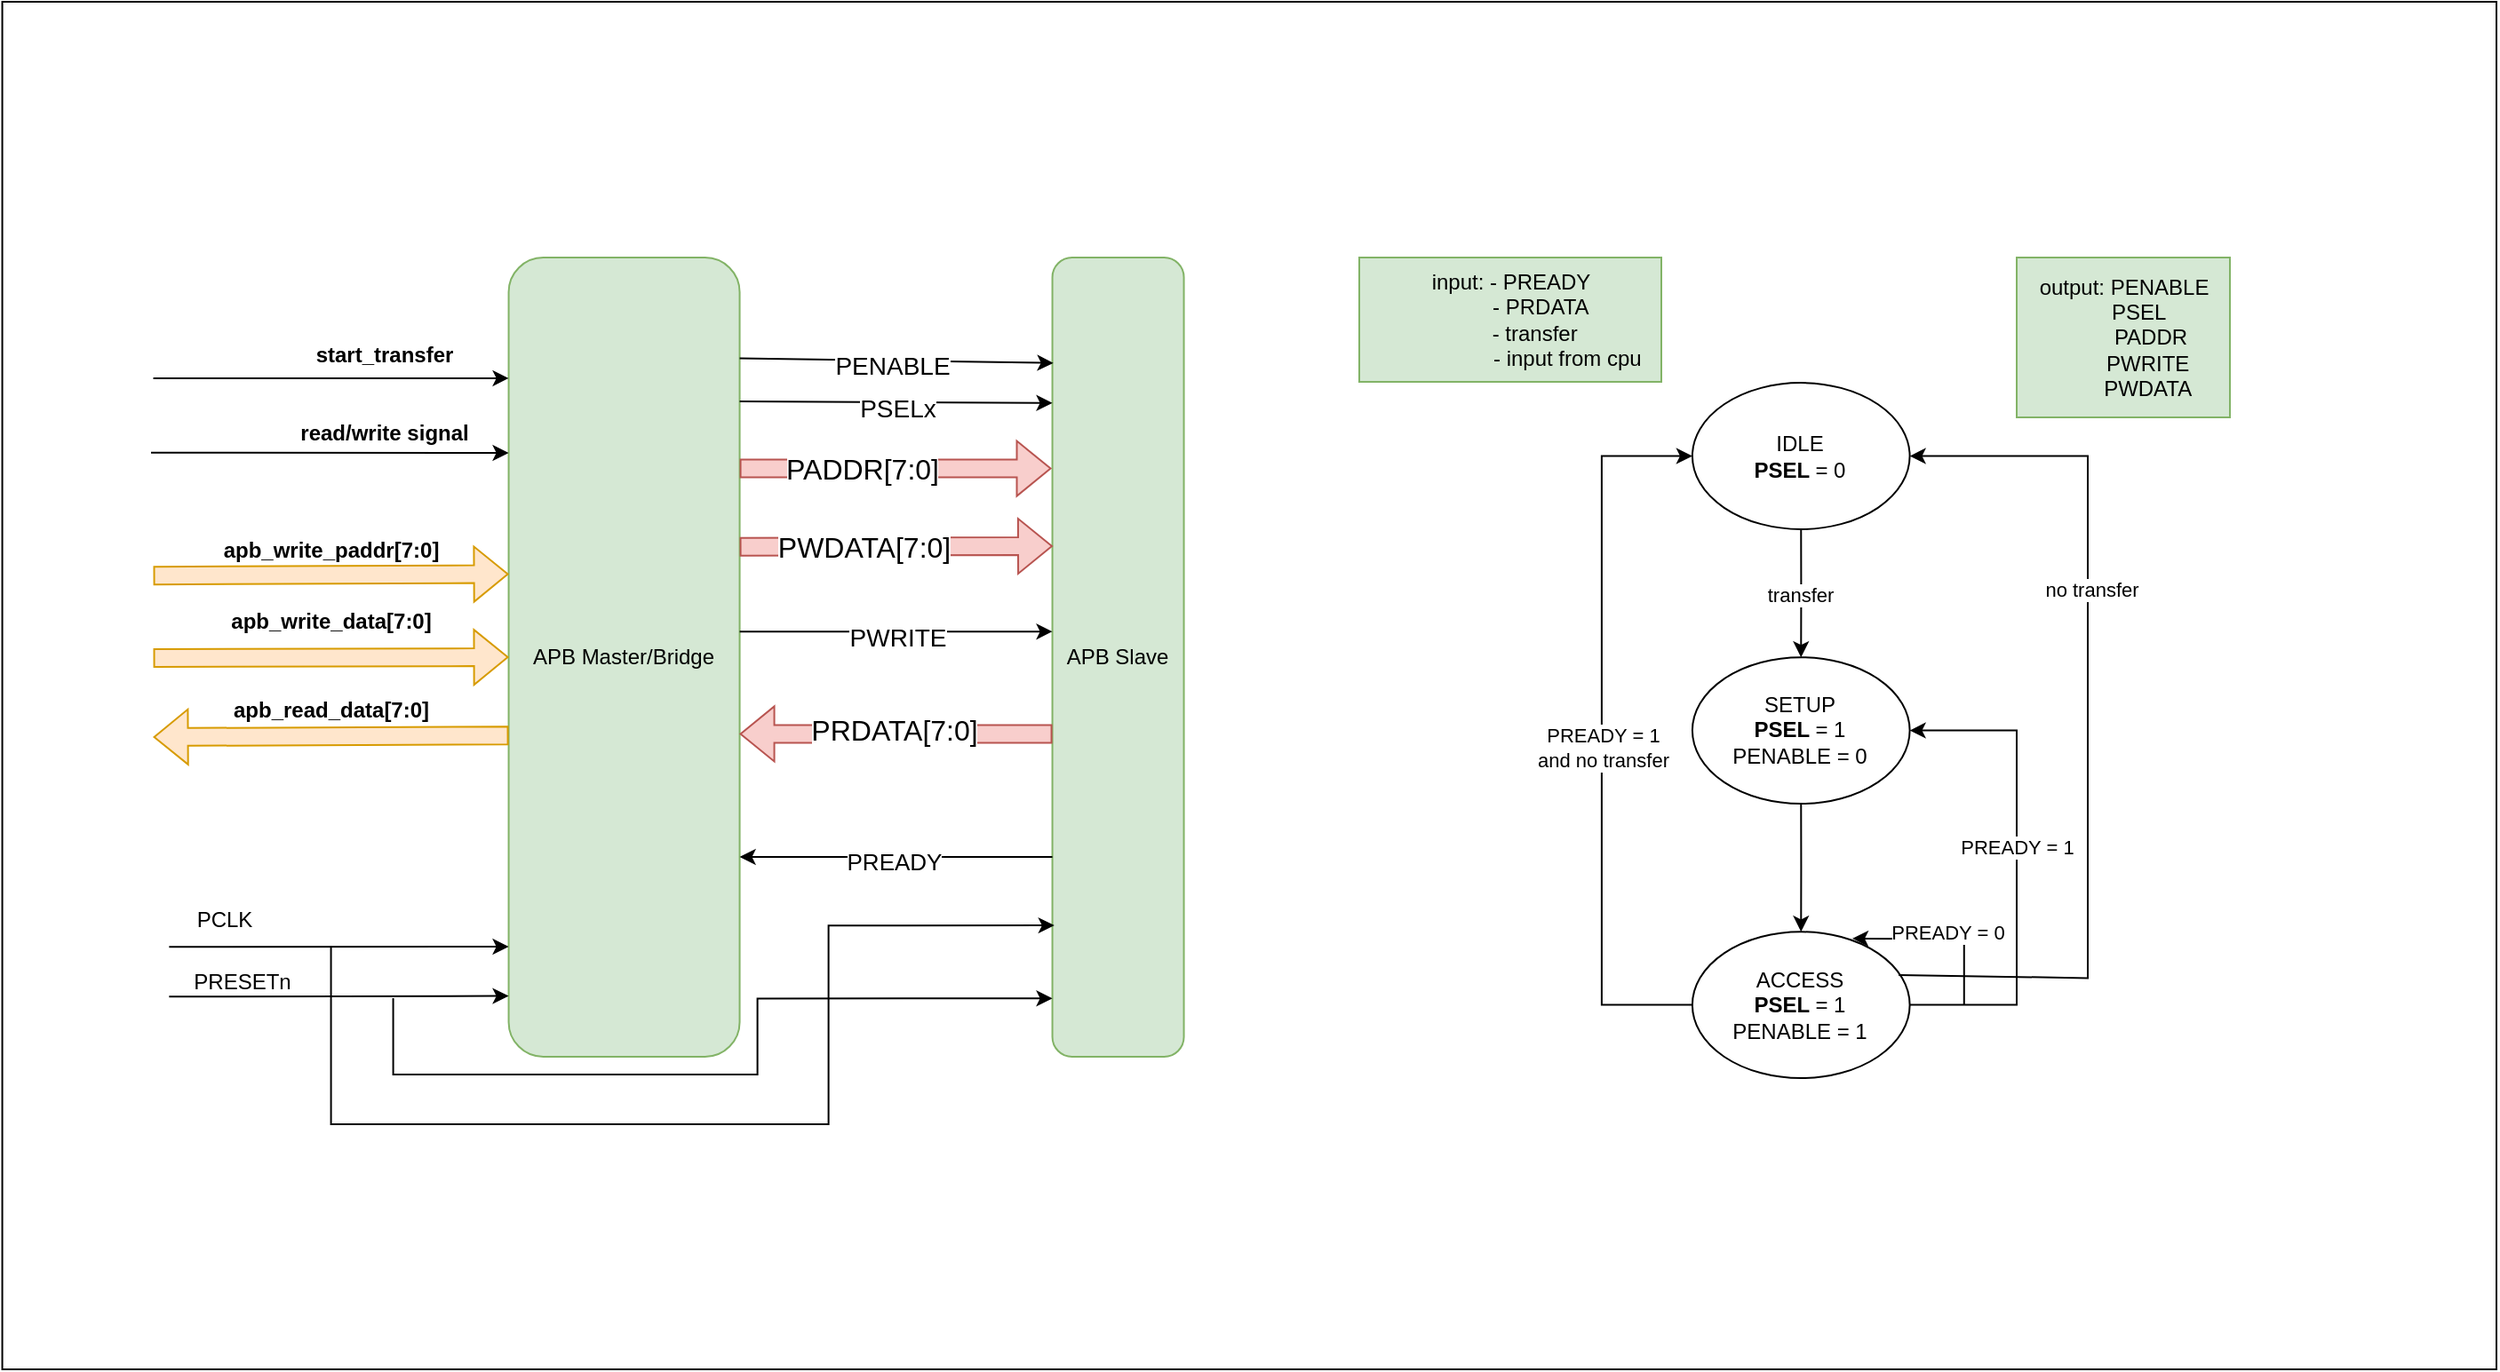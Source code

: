 <mxfile version="22.1.18" type="device">
  <diagram name="Page-1" id="541V8Yv5ErWwA4qg_p3x">
    <mxGraphModel dx="2537" dy="3193" grid="1" gridSize="10" guides="1" tooltips="1" connect="1" arrows="1" fold="1" page="1" pageScale="1" pageWidth="850" pageHeight="1100" math="0" shadow="0">
      <root>
        <mxCell id="0" />
        <mxCell id="1" parent="0" />
        <mxCell id="bLicjZ9HQsil1hE2gALP-168" value="" style="rounded=0;whiteSpace=wrap;html=1;" parent="1" vertex="1">
          <mxGeometry x="-313.72" y="-1470" width="1403.72" height="770" as="geometry" />
        </mxCell>
        <mxCell id="bLicjZ9HQsil1hE2gALP-135" value="APB Master/Bridge" style="rounded=1;whiteSpace=wrap;html=1;fillColor=#d5e8d4;strokeColor=#82b366;" parent="1" vertex="1">
          <mxGeometry x="-28.72" y="-1326" width="130" height="450" as="geometry" />
        </mxCell>
        <mxCell id="bLicjZ9HQsil1hE2gALP-136" value="APB Slave" style="rounded=1;whiteSpace=wrap;html=1;fillColor=#d5e8d4;strokeColor=#82b366;" parent="1" vertex="1">
          <mxGeometry x="277.28" y="-1326" width="74" height="450" as="geometry" />
        </mxCell>
        <mxCell id="bLicjZ9HQsil1hE2gALP-137" value="" style="endArrow=classic;html=1;rounded=0;exitX=1;exitY=0.126;exitDx=0;exitDy=0;exitPerimeter=0;entryX=0.007;entryY=0.132;entryDx=0;entryDy=0;entryPerimeter=0;" parent="1" source="bLicjZ9HQsil1hE2gALP-135" target="bLicjZ9HQsil1hE2gALP-136" edge="1">
          <mxGeometry width="50" height="50" relative="1" as="geometry">
            <mxPoint x="191.28" y="-1036" as="sourcePoint" />
            <mxPoint x="241.28" y="-1086" as="targetPoint" />
          </mxGeometry>
        </mxCell>
        <mxCell id="bLicjZ9HQsil1hE2gALP-138" value="PENABLE" style="edgeLabel;html=1;align=center;verticalAlign=middle;resizable=0;points=[];fontSize=14;" parent="bLicjZ9HQsil1hE2gALP-137" vertex="1" connectable="0">
          <mxGeometry x="-0.171" y="-3" relative="1" as="geometry">
            <mxPoint x="13" as="offset" />
          </mxGeometry>
        </mxCell>
        <mxCell id="bLicjZ9HQsil1hE2gALP-139" value="" style="endArrow=classic;html=1;rounded=0;exitX=1;exitY=0.18;exitDx=0;exitDy=0;exitPerimeter=0;entryX=0;entryY=0.182;entryDx=0;entryDy=0;entryPerimeter=0;" parent="1" source="bLicjZ9HQsil1hE2gALP-135" target="bLicjZ9HQsil1hE2gALP-136" edge="1">
          <mxGeometry width="50" height="50" relative="1" as="geometry">
            <mxPoint x="121.28" y="-1236" as="sourcePoint" />
            <mxPoint x="572.28" y="-1233" as="targetPoint" />
          </mxGeometry>
        </mxCell>
        <mxCell id="bLicjZ9HQsil1hE2gALP-140" value="PSELx" style="edgeLabel;html=1;align=center;verticalAlign=middle;resizable=0;points=[];fontSize=14;" parent="bLicjZ9HQsil1hE2gALP-139" vertex="1" connectable="0">
          <mxGeometry x="-0.171" y="-3" relative="1" as="geometry">
            <mxPoint x="15" as="offset" />
          </mxGeometry>
        </mxCell>
        <mxCell id="bLicjZ9HQsil1hE2gALP-141" value="" style="shape=flexArrow;endArrow=classic;html=1;rounded=0;exitX=1;exitY=0.264;exitDx=0;exitDy=0;exitPerimeter=0;entryX=-0.007;entryY=0.264;entryDx=0;entryDy=0;entryPerimeter=0;fillColor=#f8cecc;strokeColor=#b85450;" parent="1" source="bLicjZ9HQsil1hE2gALP-135" target="bLicjZ9HQsil1hE2gALP-136" edge="1">
          <mxGeometry width="50" height="50" relative="1" as="geometry">
            <mxPoint x="191.28" y="-1036" as="sourcePoint" />
            <mxPoint x="241.28" y="-1086" as="targetPoint" />
          </mxGeometry>
        </mxCell>
        <mxCell id="bLicjZ9HQsil1hE2gALP-142" value="PADDR[7:0]" style="edgeLabel;html=1;align=center;verticalAlign=middle;resizable=0;points=[];rotation=0;fontSize=16;" parent="bLicjZ9HQsil1hE2gALP-141" vertex="1" connectable="0">
          <mxGeometry x="-0.038" y="-1" relative="1" as="geometry">
            <mxPoint x="-16" y="-1" as="offset" />
          </mxGeometry>
        </mxCell>
        <mxCell id="bLicjZ9HQsil1hE2gALP-143" value="" style="shape=flexArrow;endArrow=classic;html=1;rounded=0;exitX=1;exitY=0.362;exitDx=0;exitDy=0;exitPerimeter=0;entryX=0.003;entryY=0.361;entryDx=0;entryDy=0;entryPerimeter=0;fillColor=#f8cecc;strokeColor=#b85450;" parent="1" target="bLicjZ9HQsil1hE2gALP-136" edge="1">
          <mxGeometry width="50" height="50" relative="1" as="geometry">
            <mxPoint x="101.28" y="-1163.1" as="sourcePoint" />
            <mxPoint x="561.28" y="-1163.1" as="targetPoint" />
          </mxGeometry>
        </mxCell>
        <mxCell id="bLicjZ9HQsil1hE2gALP-144" value="PWDATA[7:0]" style="edgeLabel;html=1;align=center;verticalAlign=middle;resizable=0;points=[];rotation=0;fontSize=16;" parent="bLicjZ9HQsil1hE2gALP-143" vertex="1" connectable="0">
          <mxGeometry x="-0.038" y="-1" relative="1" as="geometry">
            <mxPoint x="-16" y="-1" as="offset" />
          </mxGeometry>
        </mxCell>
        <mxCell id="bLicjZ9HQsil1hE2gALP-145" value="" style="endArrow=classic;html=1;rounded=0;exitX=1;exitY=0.468;exitDx=0;exitDy=0;exitPerimeter=0;entryX=0;entryY=0.468;entryDx=0;entryDy=0;entryPerimeter=0;" parent="1" source="bLicjZ9HQsil1hE2gALP-135" target="bLicjZ9HQsil1hE2gALP-136" edge="1">
          <mxGeometry width="50" height="50" relative="1" as="geometry">
            <mxPoint x="111.28" y="-1096" as="sourcePoint" />
            <mxPoint x="562.28" y="-1093" as="targetPoint" />
          </mxGeometry>
        </mxCell>
        <mxCell id="bLicjZ9HQsil1hE2gALP-146" value="PWRITE" style="edgeLabel;html=1;align=center;verticalAlign=middle;resizable=0;points=[];fontSize=14;" parent="bLicjZ9HQsil1hE2gALP-145" vertex="1" connectable="0">
          <mxGeometry x="-0.171" y="-3" relative="1" as="geometry">
            <mxPoint x="15" as="offset" />
          </mxGeometry>
        </mxCell>
        <mxCell id="bLicjZ9HQsil1hE2gALP-147" value="" style="shape=flexArrow;endArrow=classic;html=1;rounded=0;exitX=0;exitY=0.596;exitDx=0;exitDy=0;exitPerimeter=0;entryX=1;entryY=0.596;entryDx=0;entryDy=0;entryPerimeter=0;fillColor=#f8cecc;strokeColor=#b85450;" parent="1" source="bLicjZ9HQsil1hE2gALP-136" target="bLicjZ9HQsil1hE2gALP-135" edge="1">
          <mxGeometry width="50" height="50" relative="1" as="geometry">
            <mxPoint x="121.28" y="-966" as="sourcePoint" />
            <mxPoint x="571.28" y="-966" as="targetPoint" />
          </mxGeometry>
        </mxCell>
        <mxCell id="bLicjZ9HQsil1hE2gALP-148" value="PRDATA[7:0]" style="edgeLabel;html=1;align=center;verticalAlign=middle;resizable=0;points=[];rotation=0;fontSize=16;" parent="bLicjZ9HQsil1hE2gALP-147" vertex="1" connectable="0">
          <mxGeometry x="-0.038" y="-1" relative="1" as="geometry">
            <mxPoint x="-5" y="-1" as="offset" />
          </mxGeometry>
        </mxCell>
        <mxCell id="bLicjZ9HQsil1hE2gALP-149" value="" style="endArrow=classic;html=1;rounded=0;exitX=0;exitY=0.75;exitDx=0;exitDy=0;entryX=1;entryY=0.75;entryDx=0;entryDy=0;" parent="1" source="bLicjZ9HQsil1hE2gALP-136" target="bLicjZ9HQsil1hE2gALP-135" edge="1">
          <mxGeometry width="50" height="50" relative="1" as="geometry">
            <mxPoint x="301.28" y="-926" as="sourcePoint" />
            <mxPoint x="351.28" y="-976" as="targetPoint" />
          </mxGeometry>
        </mxCell>
        <mxCell id="bLicjZ9HQsil1hE2gALP-150" value="&lt;font style=&quot;font-size: 13px;&quot;&gt;PREADY&lt;/font&gt;" style="edgeLabel;html=1;align=center;verticalAlign=middle;resizable=0;points=[];" parent="bLicjZ9HQsil1hE2gALP-149" vertex="1" connectable="0">
          <mxGeometry x="0.116" y="2" relative="1" as="geometry">
            <mxPoint x="8" as="offset" />
          </mxGeometry>
        </mxCell>
        <mxCell id="bLicjZ9HQsil1hE2gALP-151" value="" style="endArrow=classic;html=1;rounded=0;entryX=0;entryY=0.924;entryDx=0;entryDy=0;entryPerimeter=0;exitX=0.053;exitY=0.666;exitDx=0;exitDy=0;exitPerimeter=0;" parent="1" target="bLicjZ9HQsil1hE2gALP-135" edge="1">
          <mxGeometry width="50" height="50" relative="1" as="geometry">
            <mxPoint x="-219.83" y="-909.84" as="sourcePoint" />
            <mxPoint x="241.28" y="-1086" as="targetPoint" />
          </mxGeometry>
        </mxCell>
        <mxCell id="bLicjZ9HQsil1hE2gALP-152" style="edgeStyle=orthogonalEdgeStyle;rounded=0;orthogonalLoop=1;jettySize=auto;html=1;entryX=0;entryY=0.927;entryDx=0;entryDy=0;entryPerimeter=0;" parent="1" target="bLicjZ9HQsil1hE2gALP-136" edge="1">
          <mxGeometry relative="1" as="geometry">
            <Array as="points">
              <mxPoint x="-93.72" y="-866" />
              <mxPoint x="111.28" y="-866" />
              <mxPoint x="111.28" y="-909" />
            </Array>
            <mxPoint x="-93.72" y="-909" as="sourcePoint" />
          </mxGeometry>
        </mxCell>
        <mxCell id="bLicjZ9HQsil1hE2gALP-153" value="" style="endArrow=classic;html=1;rounded=0;entryX=0;entryY=0.151;entryDx=0;entryDy=0;entryPerimeter=0;endSize=6;" parent="1" target="bLicjZ9HQsil1hE2gALP-135" edge="1">
          <mxGeometry width="50" height="50" relative="1" as="geometry">
            <mxPoint x="-228.72" y="-1258" as="sourcePoint" />
            <mxPoint x="-78.72" y="-1306" as="targetPoint" />
          </mxGeometry>
        </mxCell>
        <mxCell id="bLicjZ9HQsil1hE2gALP-154" value="&lt;b&gt;start_transfer&lt;/b&gt;" style="text;html=1;align=center;verticalAlign=middle;resizable=0;points=[];autosize=1;strokeColor=none;fillColor=none;" parent="1" vertex="1">
          <mxGeometry x="-148.72" y="-1286" width="100" height="30" as="geometry" />
        </mxCell>
        <mxCell id="bLicjZ9HQsil1hE2gALP-155" value="" style="endArrow=classic;html=1;rounded=0;entryX=0;entryY=0.151;entryDx=0;entryDy=0;entryPerimeter=0;exitX=0.044;exitY=0.263;exitDx=0;exitDy=0;exitPerimeter=0;" parent="1" edge="1">
          <mxGeometry width="50" height="50" relative="1" as="geometry">
            <mxPoint x="-230.0" y="-1216.12" as="sourcePoint" />
            <mxPoint x="-28.72" y="-1216" as="targetPoint" />
          </mxGeometry>
        </mxCell>
        <mxCell id="bLicjZ9HQsil1hE2gALP-156" value="&lt;b&gt;read/write signal&lt;/b&gt;" style="text;html=1;align=center;verticalAlign=middle;resizable=0;points=[];autosize=1;strokeColor=none;fillColor=none;" parent="1" vertex="1">
          <mxGeometry x="-158.72" y="-1242" width="120" height="30" as="geometry" />
        </mxCell>
        <mxCell id="bLicjZ9HQsil1hE2gALP-157" value="" style="shape=flexArrow;endArrow=classic;html=1;rounded=0;entryX=0;entryY=0.396;entryDx=0;entryDy=0;entryPerimeter=0;exitX=1;exitY=0.398;exitDx=0;exitDy=0;exitPerimeter=0;fillColor=#ffe6cc;strokeColor=#d79b00;" parent="1" target="bLicjZ9HQsil1hE2gALP-135" edge="1">
          <mxGeometry width="50" height="50" relative="1" as="geometry">
            <mxPoint x="-228.72" y="-1146.9" as="sourcePoint" />
            <mxPoint x="-178.72" y="-1166" as="targetPoint" />
          </mxGeometry>
        </mxCell>
        <mxCell id="bLicjZ9HQsil1hE2gALP-158" value="" style="shape=flexArrow;endArrow=classic;html=1;rounded=0;entryX=0;entryY=0.5;entryDx=0;entryDy=0;exitX=1;exitY=0.398;exitDx=0;exitDy=0;exitPerimeter=0;fillColor=#ffe6cc;strokeColor=#d79b00;" parent="1" target="bLicjZ9HQsil1hE2gALP-135" edge="1">
          <mxGeometry width="50" height="50" relative="1" as="geometry">
            <mxPoint x="-228.72" y="-1100.5" as="sourcePoint" />
            <mxPoint x="-28.72" y="-1101.5" as="targetPoint" />
          </mxGeometry>
        </mxCell>
        <mxCell id="bLicjZ9HQsil1hE2gALP-159" value="" style="shape=flexArrow;endArrow=classic;html=1;rounded=0;exitX=0;exitY=0.598;exitDx=0;exitDy=0;exitPerimeter=0;fillColor=#ffe6cc;strokeColor=#d79b00;" parent="1" source="bLicjZ9HQsil1hE2gALP-135" edge="1">
          <mxGeometry width="50" height="50" relative="1" as="geometry">
            <mxPoint x="-278.72" y="-1055.5" as="sourcePoint" />
            <mxPoint x="-228.72" y="-1056" as="targetPoint" />
          </mxGeometry>
        </mxCell>
        <mxCell id="bLicjZ9HQsil1hE2gALP-160" value="&lt;b&gt;apb_write_paddr[7:0]&lt;/b&gt;" style="text;html=1;align=center;verticalAlign=middle;resizable=0;points=[];autosize=1;strokeColor=none;fillColor=none;" parent="1" vertex="1">
          <mxGeometry x="-198.72" y="-1176" width="140" height="30" as="geometry" />
        </mxCell>
        <mxCell id="bLicjZ9HQsil1hE2gALP-161" value="&lt;b&gt;apb_write_data[7:0]&lt;/b&gt;" style="text;html=1;align=center;verticalAlign=middle;resizable=0;points=[];autosize=1;strokeColor=none;fillColor=none;" parent="1" vertex="1">
          <mxGeometry x="-198.72" y="-1136" width="140" height="30" as="geometry" />
        </mxCell>
        <mxCell id="bLicjZ9HQsil1hE2gALP-162" value="&lt;b&gt;apb_read_data[7:0]&lt;/b&gt;" style="text;html=1;align=center;verticalAlign=middle;resizable=0;points=[];autosize=1;strokeColor=none;fillColor=none;" parent="1" vertex="1">
          <mxGeometry x="-193.72" y="-1086" width="130" height="30" as="geometry" />
        </mxCell>
        <mxCell id="bLicjZ9HQsil1hE2gALP-163" value="PCLK" style="text;html=1;align=center;verticalAlign=middle;resizable=0;points=[];autosize=1;strokeColor=none;fillColor=none;" parent="1" vertex="1">
          <mxGeometry x="-213.72" y="-968" width="50" height="30" as="geometry" />
        </mxCell>
        <mxCell id="bLicjZ9HQsil1hE2gALP-164" value="" style="endArrow=classic;html=1;rounded=0;entryX=0;entryY=0.924;entryDx=0;entryDy=0;entryPerimeter=0;exitX=0.053;exitY=0.666;exitDx=0;exitDy=0;exitPerimeter=0;" parent="1" edge="1">
          <mxGeometry width="50" height="50" relative="1" as="geometry">
            <mxPoint x="-219.83" y="-937.84" as="sourcePoint" />
            <mxPoint x="-28.72" y="-938" as="targetPoint" />
          </mxGeometry>
        </mxCell>
        <mxCell id="bLicjZ9HQsil1hE2gALP-165" style="edgeStyle=orthogonalEdgeStyle;rounded=0;orthogonalLoop=1;jettySize=auto;html=1;entryX=0.015;entryY=0.849;entryDx=0;entryDy=0;entryPerimeter=0;" parent="1" edge="1">
          <mxGeometry relative="1" as="geometry">
            <Array as="points">
              <mxPoint x="-128.72" y="-938" />
              <mxPoint x="-128.72" y="-838" />
              <mxPoint x="151.28" y="-838" />
              <mxPoint x="151.28" y="-950" />
            </Array>
            <mxPoint x="-128.72" y="-938" as="sourcePoint" />
            <mxPoint x="278.39" y="-949.95" as="targetPoint" />
          </mxGeometry>
        </mxCell>
        <mxCell id="bLicjZ9HQsil1hE2gALP-166" value="PRESETn" style="text;html=1;align=center;verticalAlign=middle;resizable=0;points=[];autosize=1;strokeColor=none;fillColor=none;" parent="1" vertex="1">
          <mxGeometry x="-218.72" y="-933" width="80" height="30" as="geometry" />
        </mxCell>
        <mxCell id="bLicjZ9HQsil1hE2gALP-86" value="input: - PREADY&lt;br&gt;&lt;span style=&quot;white-space: pre;&quot;&gt;&#x9;&lt;/span&gt;&amp;nbsp; &amp;nbsp;- PRDATA&amp;nbsp;&lt;br&gt;&lt;span style=&quot;white-space: pre;&quot;&gt;&#x9;&lt;/span&gt;- transfer&lt;br&gt;&lt;span style=&quot;white-space: pre;&quot;&gt;&#x9;&lt;/span&gt;&amp;nbsp; &amp;nbsp; &amp;nbsp; &amp;nbsp; &amp;nbsp; &amp;nbsp;- input from cpu" style="text;html=1;align=center;verticalAlign=middle;resizable=0;points=[];autosize=1;strokeColor=#82b366;fillColor=#d5e8d4;" parent="1" vertex="1">
          <mxGeometry x="449.996" y="-1326.004" width="170" height="70" as="geometry" />
        </mxCell>
        <mxCell id="bLicjZ9HQsil1hE2gALP-87" value="output: PENABLE&lt;br&gt;&amp;nbsp; &amp;nbsp; &amp;nbsp;PSEL&lt;br&gt;&amp;nbsp; &amp;nbsp; &amp;nbsp; &amp;nbsp; &amp;nbsp;PADDR&lt;br&gt;&amp;nbsp; &amp;nbsp;&amp;nbsp;&lt;span style=&quot;white-space: pre;&quot;&gt;&#x9;&lt;/span&gt;PWRITE&lt;br&gt;&lt;span style=&quot;white-space: pre;&quot;&gt;&#x9;&lt;/span&gt;PWDATA" style="text;html=1;align=center;verticalAlign=middle;resizable=0;points=[];autosize=1;strokeColor=#82b366;fillColor=#d5e8d4;" parent="1" vertex="1">
          <mxGeometry x="820.003" y="-1326.004" width="120" height="90" as="geometry" />
        </mxCell>
        <mxCell id="bLicjZ9HQsil1hE2gALP-88" style="edgeStyle=orthogonalEdgeStyle;rounded=0;orthogonalLoop=1;jettySize=auto;html=1;entryX=0.5;entryY=0;entryDx=0;entryDy=0;" parent="1" source="bLicjZ9HQsil1hE2gALP-90" target="bLicjZ9HQsil1hE2gALP-92" edge="1">
          <mxGeometry relative="1" as="geometry" />
        </mxCell>
        <mxCell id="bLicjZ9HQsil1hE2gALP-89" value="transfer" style="edgeLabel;html=1;align=center;verticalAlign=middle;resizable=0;points=[];" parent="bLicjZ9HQsil1hE2gALP-88" vertex="1" connectable="0">
          <mxGeometry x="0.029" y="-1" relative="1" as="geometry">
            <mxPoint as="offset" />
          </mxGeometry>
        </mxCell>
        <mxCell id="bLicjZ9HQsil1hE2gALP-90" value="IDLE&lt;br&gt;&lt;b&gt;PSEL &lt;/b&gt;= 0" style="ellipse;whiteSpace=wrap;html=1;" parent="1" vertex="1">
          <mxGeometry x="637.451" y="-1255.452" width="122.353" height="82.424" as="geometry" />
        </mxCell>
        <mxCell id="bLicjZ9HQsil1hE2gALP-91" style="edgeStyle=orthogonalEdgeStyle;rounded=0;orthogonalLoop=1;jettySize=auto;html=1;entryX=0.5;entryY=0;entryDx=0;entryDy=0;" parent="1" source="bLicjZ9HQsil1hE2gALP-92" target="bLicjZ9HQsil1hE2gALP-97" edge="1">
          <mxGeometry relative="1" as="geometry" />
        </mxCell>
        <mxCell id="bLicjZ9HQsil1hE2gALP-92" value="SETUP&lt;br&gt;&lt;b&gt;PSEL &lt;/b&gt;= 1&lt;br&gt;PENABLE = 0" style="ellipse;whiteSpace=wrap;html=1;" parent="1" vertex="1">
          <mxGeometry x="637.451" y="-1100.906" width="122.353" height="82.424" as="geometry" />
        </mxCell>
        <mxCell id="bLicjZ9HQsil1hE2gALP-93" style="edgeStyle=orthogonalEdgeStyle;rounded=0;orthogonalLoop=1;jettySize=auto;html=1;entryX=0;entryY=0.5;entryDx=0;entryDy=0;" parent="1" source="bLicjZ9HQsil1hE2gALP-97" target="bLicjZ9HQsil1hE2gALP-90" edge="1">
          <mxGeometry relative="1" as="geometry">
            <Array as="points">
              <mxPoint x="586.471" y="-905.148" />
              <mxPoint x="586.471" y="-1214.239" />
            </Array>
          </mxGeometry>
        </mxCell>
        <mxCell id="bLicjZ9HQsil1hE2gALP-94" value="PREADY = 1&lt;br&gt;and no transfer" style="edgeLabel;html=1;align=center;verticalAlign=middle;resizable=0;points=[];" parent="bLicjZ9HQsil1hE2gALP-93" vertex="1" connectable="0">
          <mxGeometry x="-0.045" relative="1" as="geometry">
            <mxPoint as="offset" />
          </mxGeometry>
        </mxCell>
        <mxCell id="bLicjZ9HQsil1hE2gALP-95" style="edgeStyle=orthogonalEdgeStyle;rounded=0;orthogonalLoop=1;jettySize=auto;html=1;entryX=1;entryY=0.5;entryDx=0;entryDy=0;" parent="1" source="bLicjZ9HQsil1hE2gALP-97" target="bLicjZ9HQsil1hE2gALP-92" edge="1">
          <mxGeometry relative="1" as="geometry">
            <Array as="points">
              <mxPoint x="820" y="-905.3" />
              <mxPoint x="820" y="-1059.3" />
            </Array>
          </mxGeometry>
        </mxCell>
        <mxCell id="bLicjZ9HQsil1hE2gALP-96" value="PREADY = 1" style="edgeLabel;html=1;align=center;verticalAlign=middle;resizable=0;points=[];" parent="bLicjZ9HQsil1hE2gALP-95" vertex="1" connectable="0">
          <mxGeometry x="0.083" relative="1" as="geometry">
            <mxPoint as="offset" />
          </mxGeometry>
        </mxCell>
        <mxCell id="bLicjZ9HQsil1hE2gALP-97" value="ACCESS&lt;br&gt;&lt;b&gt;PSEL &lt;/b&gt;= 1&lt;br&gt;PENABLE = 1" style="ellipse;whiteSpace=wrap;html=1;" parent="1" vertex="1">
          <mxGeometry x="637.451" y="-946.361" width="122.353" height="82.424" as="geometry" />
        </mxCell>
        <mxCell id="bLicjZ9HQsil1hE2gALP-98" value="" style="endArrow=classic;html=1;rounded=0;entryX=0.736;entryY=0.046;entryDx=0;entryDy=0;entryPerimeter=0;" parent="1" target="bLicjZ9HQsil1hE2gALP-97" edge="1">
          <mxGeometry width="50" height="50" relative="1" as="geometry">
            <mxPoint x="790.392" y="-905.148" as="sourcePoint" />
            <mxPoint x="820.98" y="-977.27" as="targetPoint" />
            <Array as="points">
              <mxPoint x="790.392" y="-942.239" />
            </Array>
          </mxGeometry>
        </mxCell>
        <mxCell id="bLicjZ9HQsil1hE2gALP-99" value="PREADY = 0" style="edgeLabel;html=1;align=center;verticalAlign=middle;resizable=0;points=[];" parent="bLicjZ9HQsil1hE2gALP-98" vertex="1" connectable="0">
          <mxGeometry x="-0.512" relative="1" as="geometry">
            <mxPoint x="-10" y="-17" as="offset" />
          </mxGeometry>
        </mxCell>
        <mxCell id="bLicjZ9HQsil1hE2gALP-100" value="" style="endArrow=classic;html=1;rounded=0;entryX=1;entryY=0.5;entryDx=0;entryDy=0;exitX=0.949;exitY=0.295;exitDx=0;exitDy=0;exitPerimeter=0;" parent="1" source="bLicjZ9HQsil1hE2gALP-97" target="bLicjZ9HQsil1hE2gALP-90" edge="1">
          <mxGeometry width="50" height="50" relative="1" as="geometry">
            <mxPoint x="728.627" y="-922.421" as="sourcePoint" />
            <mxPoint x="912.157" y="-922.421" as="targetPoint" />
            <Array as="points">
              <mxPoint x="860" y="-920.3" />
              <mxPoint x="860" y="-1214.3" />
            </Array>
          </mxGeometry>
        </mxCell>
        <mxCell id="bLicjZ9HQsil1hE2gALP-101" value="no transfer" style="edgeLabel;html=1;align=center;verticalAlign=middle;resizable=0;points=[];" parent="bLicjZ9HQsil1hE2gALP-100" vertex="1" connectable="0">
          <mxGeometry x="0.3" y="-2" relative="1" as="geometry">
            <mxPoint as="offset" />
          </mxGeometry>
        </mxCell>
      </root>
    </mxGraphModel>
  </diagram>
</mxfile>
